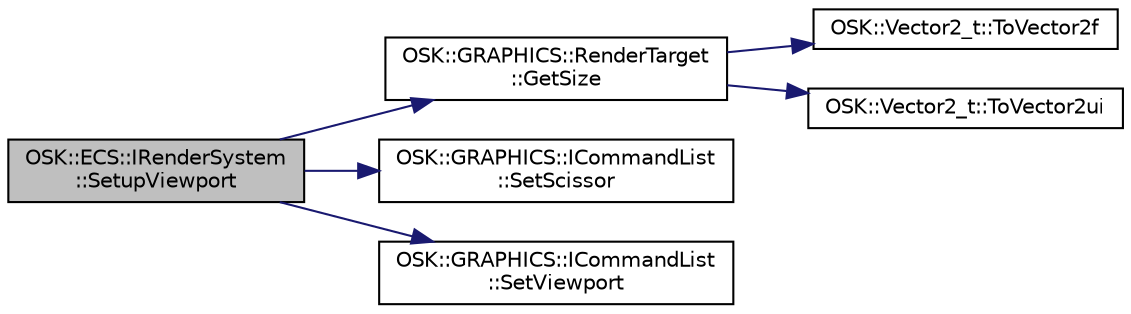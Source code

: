 digraph "OSK::ECS::IRenderSystem::SetupViewport"
{
 // LATEX_PDF_SIZE
  edge [fontname="Helvetica",fontsize="10",labelfontname="Helvetica",labelfontsize="10"];
  node [fontname="Helvetica",fontsize="10",shape=record];
  rankdir="LR";
  Node1 [label="OSK::ECS::IRenderSystem\l::SetupViewport",height=0.2,width=0.4,color="black", fillcolor="grey75", style="filled", fontcolor="black",tooltip=" "];
  Node1 -> Node2 [color="midnightblue",fontsize="10",style="solid"];
  Node2 [label="OSK::GRAPHICS::RenderTarget\l::GetSize",height=0.2,width=0.4,color="black", fillcolor="white", style="filled",URL="$class_o_s_k_1_1_g_r_a_p_h_i_c_s_1_1_render_target.html#a40976c088e2d4dbea427ccd4fbebcab1",tooltip="Devuelve el tamaño del render target."];
  Node2 -> Node3 [color="midnightblue",fontsize="10",style="solid"];
  Node3 [label="OSK::Vector2_t::ToVector2f",height=0.2,width=0.4,color="black", fillcolor="white", style="filled",URL="$class_o_s_k_1_1_vector2__t.html#a0d2ae26c0e6fc58b9a3013a443ff3923",tooltip="Devuelve un Vector2f a partir de este."];
  Node2 -> Node4 [color="midnightblue",fontsize="10",style="solid"];
  Node4 [label="OSK::Vector2_t::ToVector2ui",height=0.2,width=0.4,color="black", fillcolor="white", style="filled",URL="$class_o_s_k_1_1_vector2__t.html#ab94e13708997d27a82e001f8782e290b",tooltip="Devuelve un Vector2ui a partir de este."];
  Node1 -> Node5 [color="midnightblue",fontsize="10",style="solid"];
  Node5 [label="OSK::GRAPHICS::ICommandList\l::SetScissor",height=0.2,width=0.4,color="black", fillcolor="white", style="filled",URL="$class_o_s_k_1_1_g_r_a_p_h_i_c_s_1_1_i_command_list.html#ad7246c4be8141d70827ee91c1686144e",tooltip="Establece qué área del renderizado será visible en la textura final."];
  Node1 -> Node6 [color="midnightblue",fontsize="10",style="solid"];
  Node6 [label="OSK::GRAPHICS::ICommandList\l::SetViewport",height=0.2,width=0.4,color="black", fillcolor="white", style="filled",URL="$class_o_s_k_1_1_g_r_a_p_h_i_c_s_1_1_i_command_list.html#ad7cd8a020a86d10e75f1b0241e41cc37",tooltip="Establece el viewport a renderizar. El viewport describe el área de la patnalla que se va a renderiza..."];
}
